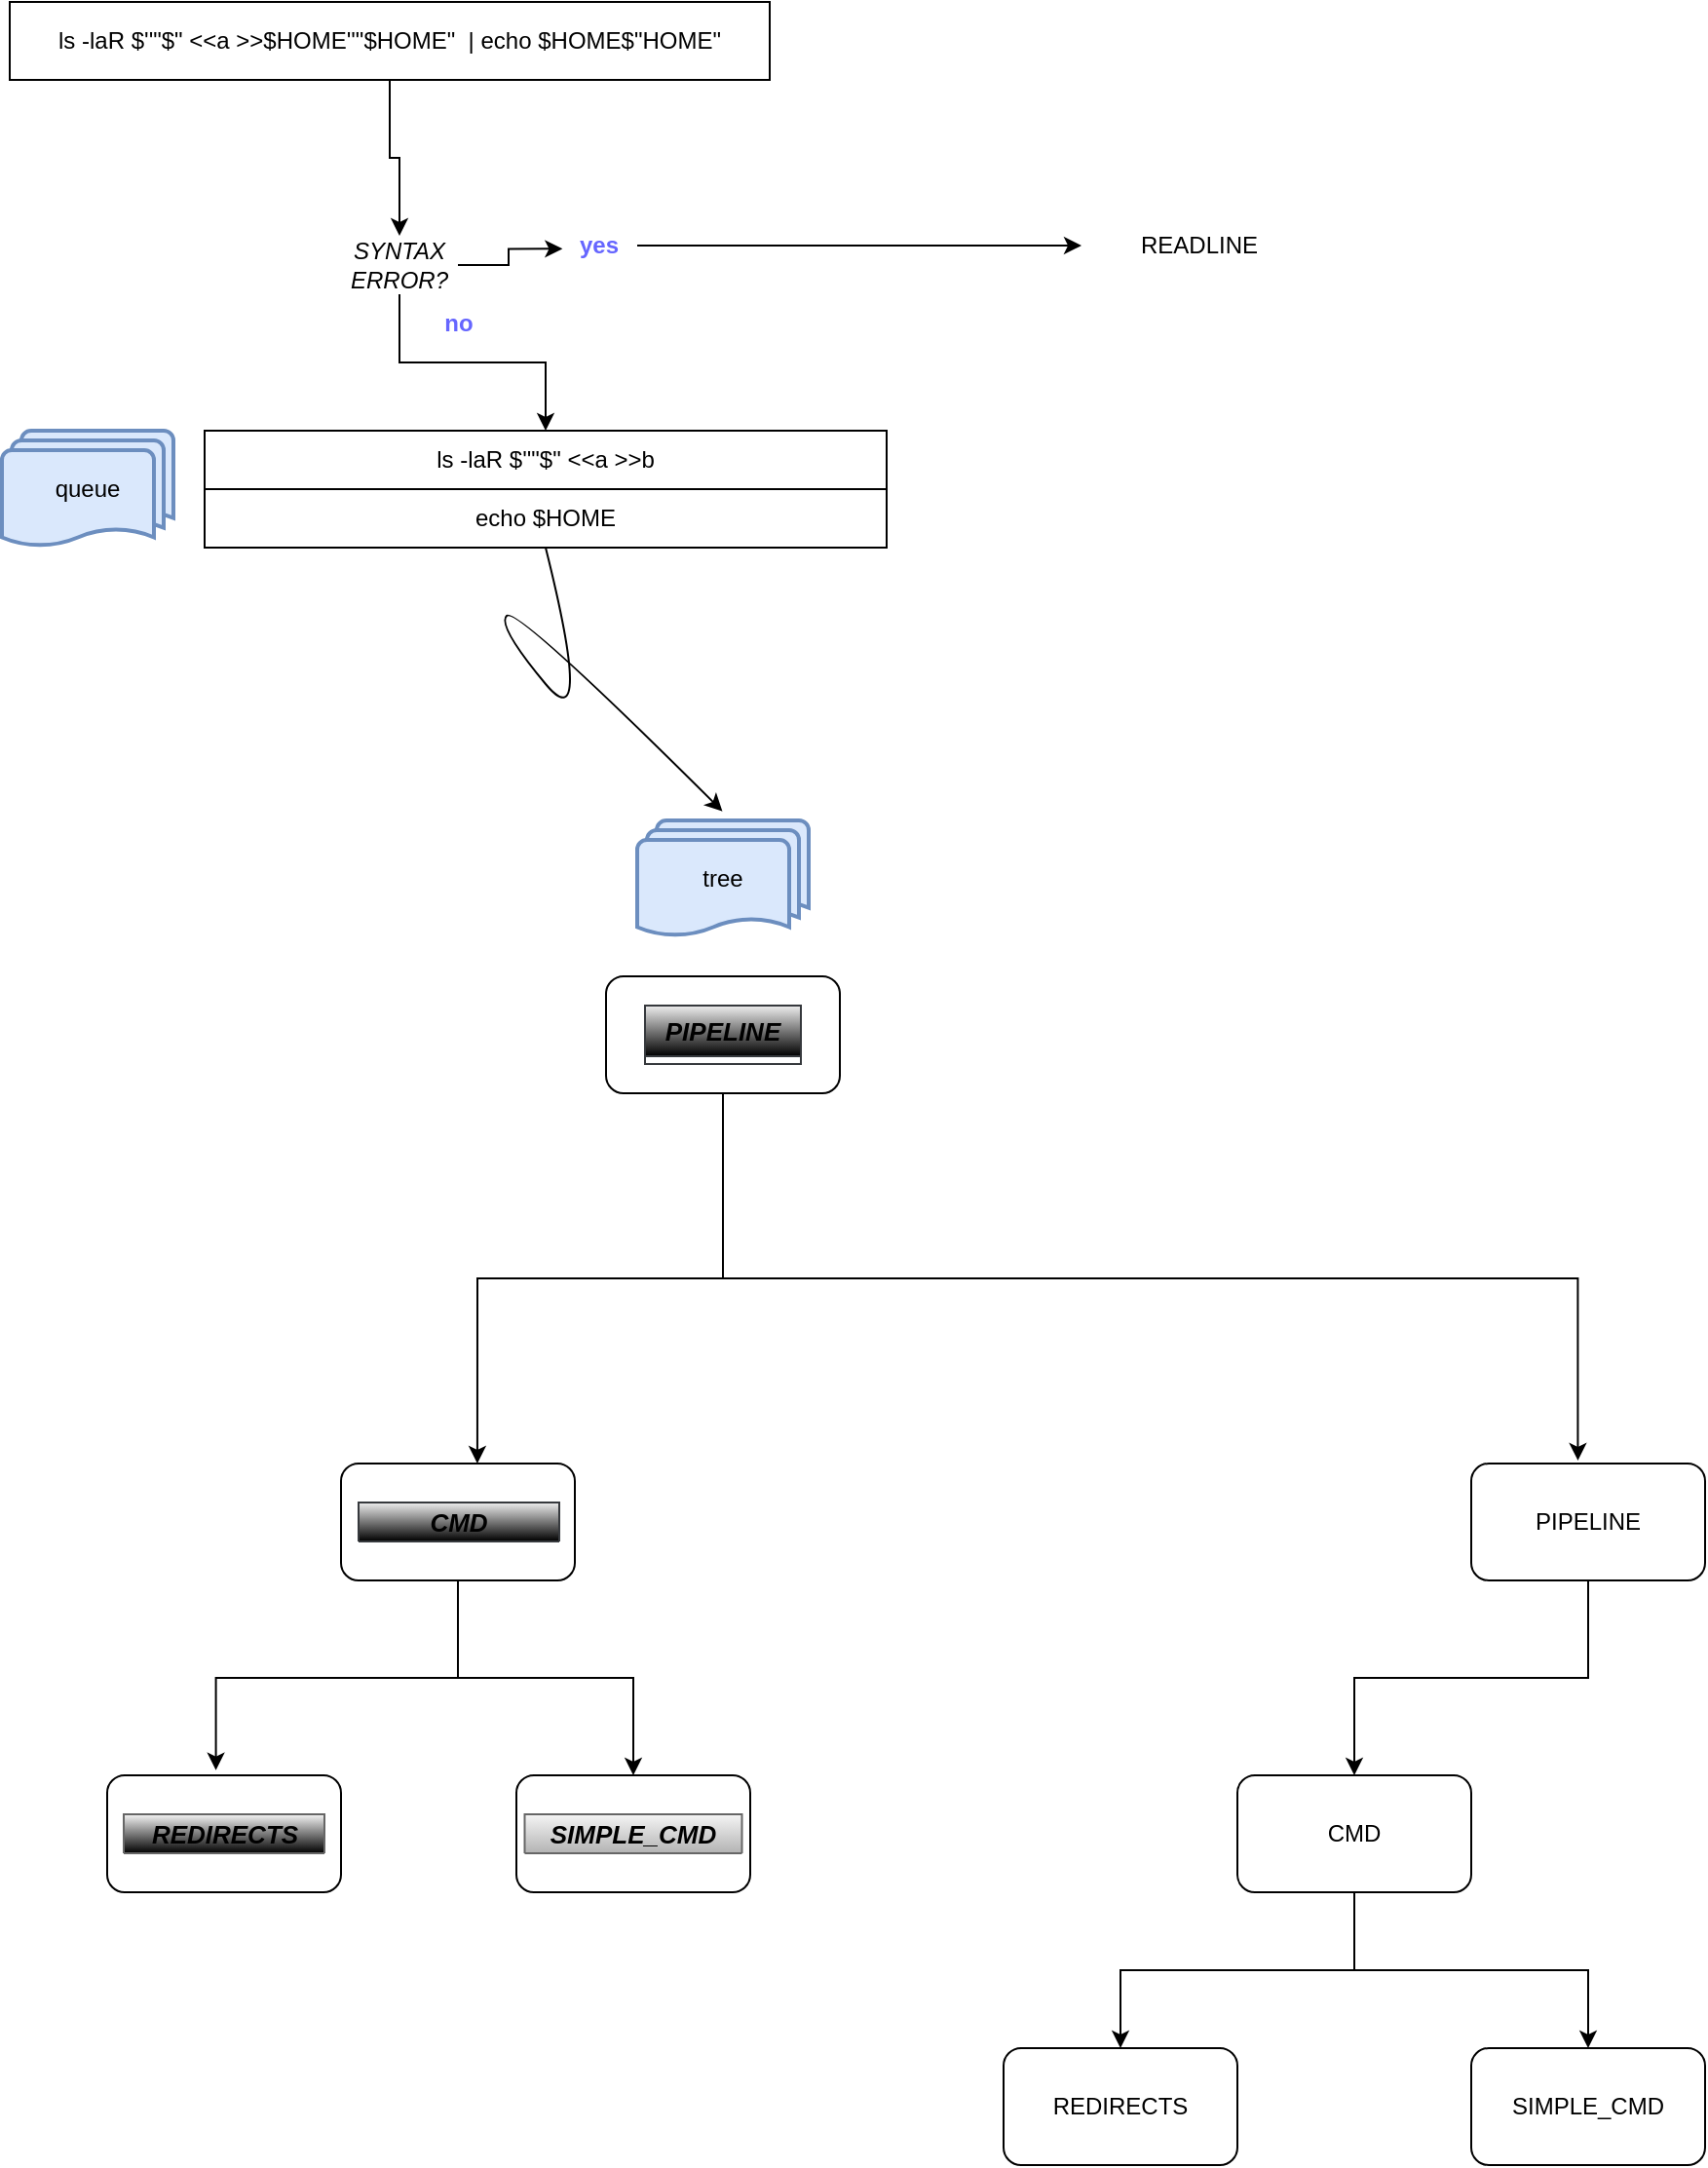 <mxfile version="22.0.4" type="github">
  <diagram name="페이지-1" id="Gm9cE7F4Ou4hL8HedqTo">
    <mxGraphModel dx="2257" dy="724" grid="1" gridSize="10" guides="1" tooltips="1" connect="1" arrows="1" fold="1" page="1" pageScale="1" pageWidth="827" pageHeight="1169" math="0" shadow="0">
      <root>
        <mxCell id="0" />
        <mxCell id="1" parent="0" />
        <mxCell id="PTVRahcJTxl9pXmdOZko-39" style="edgeStyle=orthogonalEdgeStyle;rounded=0;orthogonalLoop=1;jettySize=auto;html=1;entryX=0.5;entryY=0;entryDx=0;entryDy=0;" edge="1" parent="1" source="PTVRahcJTxl9pXmdOZko-1" target="PTVRahcJTxl9pXmdOZko-37">
          <mxGeometry relative="1" as="geometry" />
        </mxCell>
        <mxCell id="PTVRahcJTxl9pXmdOZko-1" value="ls -laR $&#39;&#39;&quot;$&quot; &amp;lt;&amp;lt;a &amp;gt;&amp;gt;$HOME&#39;&#39;&quot;$HOME&quot;&amp;nbsp; | echo $HOME$&quot;HOME&quot;" style="rounded=0;whiteSpace=wrap;html=1;" vertex="1" parent="1">
          <mxGeometry x="-780" y="30" width="390" height="40" as="geometry" />
        </mxCell>
        <mxCell id="PTVRahcJTxl9pXmdOZko-7" value="ls -laR $&#39;&#39;&quot;$&quot; &amp;lt;&amp;lt;a &amp;gt;&amp;gt;b" style="rounded=0;whiteSpace=wrap;html=1;" vertex="1" parent="1">
          <mxGeometry x="-680" y="250" width="350" height="30" as="geometry" />
        </mxCell>
        <mxCell id="PTVRahcJTxl9pXmdOZko-8" value="echo $HOME" style="rounded=0;whiteSpace=wrap;html=1;" vertex="1" parent="1">
          <mxGeometry x="-680" y="280" width="350" height="30" as="geometry" />
        </mxCell>
        <mxCell id="PTVRahcJTxl9pXmdOZko-10" value="" style="curved=1;endArrow=classic;html=1;rounded=0;exitX=0.5;exitY=1;exitDx=0;exitDy=0;entryX=0.497;entryY=-0.078;entryDx=0;entryDy=0;entryPerimeter=0;" edge="1" parent="1" source="PTVRahcJTxl9pXmdOZko-8" target="PTVRahcJTxl9pXmdOZko-14">
          <mxGeometry width="50" height="50" relative="1" as="geometry">
            <mxPoint x="-530" y="410" as="sourcePoint" />
            <mxPoint x="-480" y="420" as="targetPoint" />
            <Array as="points">
              <mxPoint x="-480" y="410" />
              <mxPoint x="-530" y="350" />
              <mxPoint x="-520" y="340" />
            </Array>
          </mxGeometry>
        </mxCell>
        <mxCell id="PTVRahcJTxl9pXmdOZko-13" value="queue" style="strokeWidth=2;html=1;shape=mxgraph.flowchart.multi-document;whiteSpace=wrap;fillColor=#dae8fc;strokeColor=#6c8ebf;" vertex="1" parent="1">
          <mxGeometry x="-784" y="250" width="88" height="60" as="geometry" />
        </mxCell>
        <mxCell id="PTVRahcJTxl9pXmdOZko-14" value="tree" style="strokeWidth=2;html=1;shape=mxgraph.flowchart.multi-document;whiteSpace=wrap;fillColor=#dae8fc;strokeColor=#6c8ebf;" vertex="1" parent="1">
          <mxGeometry x="-458" y="450" width="88" height="60" as="geometry" />
        </mxCell>
        <mxCell id="PTVRahcJTxl9pXmdOZko-16" value="PIPELINE" style="rounded=1;whiteSpace=wrap;html=1;" vertex="1" parent="1">
          <mxGeometry x="-474" y="530" width="120" height="60" as="geometry" />
        </mxCell>
        <mxCell id="PTVRahcJTxl9pXmdOZko-31" style="edgeStyle=orthogonalEdgeStyle;rounded=0;orthogonalLoop=1;jettySize=auto;html=1;exitX=0.5;exitY=1;exitDx=0;exitDy=0;entryX=0.5;entryY=0;entryDx=0;entryDy=0;" edge="1" parent="1" source="PTVRahcJTxl9pXmdOZko-17" target="PTVRahcJTxl9pXmdOZko-19">
          <mxGeometry relative="1" as="geometry" />
        </mxCell>
        <mxCell id="PTVRahcJTxl9pXmdOZko-17" value="CMD" style="rounded=1;whiteSpace=wrap;html=1;" vertex="1" parent="1">
          <mxGeometry x="-610" y="780" width="120" height="60" as="geometry" />
        </mxCell>
        <mxCell id="PTVRahcJTxl9pXmdOZko-18" value="REDIRECTS" style="rounded=1;whiteSpace=wrap;html=1;" vertex="1" parent="1">
          <mxGeometry x="-730" y="940" width="120" height="60" as="geometry" />
        </mxCell>
        <mxCell id="PTVRahcJTxl9pXmdOZko-19" value="SIMPLE_CMD" style="rounded=1;whiteSpace=wrap;html=1;" vertex="1" parent="1">
          <mxGeometry x="-520" y="940" width="120" height="60" as="geometry" />
        </mxCell>
        <mxCell id="PTVRahcJTxl9pXmdOZko-46" style="edgeStyle=orthogonalEdgeStyle;rounded=0;orthogonalLoop=1;jettySize=auto;html=1;exitX=0.5;exitY=1;exitDx=0;exitDy=0;entryX=0.5;entryY=0;entryDx=0;entryDy=0;" edge="1" parent="1" source="PTVRahcJTxl9pXmdOZko-20" target="PTVRahcJTxl9pXmdOZko-22">
          <mxGeometry relative="1" as="geometry" />
        </mxCell>
        <mxCell id="PTVRahcJTxl9pXmdOZko-20" value="PIPELINE" style="rounded=1;whiteSpace=wrap;html=1;" vertex="1" parent="1">
          <mxGeometry x="-30" y="780" width="120" height="60" as="geometry" />
        </mxCell>
        <mxCell id="PTVRahcJTxl9pXmdOZko-47" style="edgeStyle=orthogonalEdgeStyle;rounded=0;orthogonalLoop=1;jettySize=auto;html=1;exitX=0.5;exitY=1;exitDx=0;exitDy=0;" edge="1" parent="1" source="PTVRahcJTxl9pXmdOZko-22" target="PTVRahcJTxl9pXmdOZko-23">
          <mxGeometry relative="1" as="geometry" />
        </mxCell>
        <mxCell id="PTVRahcJTxl9pXmdOZko-48" style="edgeStyle=orthogonalEdgeStyle;rounded=0;orthogonalLoop=1;jettySize=auto;html=1;entryX=0.5;entryY=0;entryDx=0;entryDy=0;" edge="1" parent="1" source="PTVRahcJTxl9pXmdOZko-22" target="PTVRahcJTxl9pXmdOZko-24">
          <mxGeometry relative="1" as="geometry" />
        </mxCell>
        <mxCell id="PTVRahcJTxl9pXmdOZko-22" value="CMD" style="rounded=1;whiteSpace=wrap;html=1;" vertex="1" parent="1">
          <mxGeometry x="-150" y="940" width="120" height="60" as="geometry" />
        </mxCell>
        <mxCell id="PTVRahcJTxl9pXmdOZko-23" value="REDIRECTS" style="rounded=1;whiteSpace=wrap;html=1;" vertex="1" parent="1">
          <mxGeometry x="-270" y="1080" width="120" height="60" as="geometry" />
        </mxCell>
        <mxCell id="PTVRahcJTxl9pXmdOZko-24" value="SIMPLE_CMD" style="rounded=1;whiteSpace=wrap;html=1;" vertex="1" parent="1">
          <mxGeometry x="-30" y="1080" width="120" height="60" as="geometry" />
        </mxCell>
        <mxCell id="PTVRahcJTxl9pXmdOZko-30" style="edgeStyle=orthogonalEdgeStyle;rounded=0;orthogonalLoop=1;jettySize=auto;html=1;exitX=0.5;exitY=1;exitDx=0;exitDy=0;entryX=0.465;entryY=-0.044;entryDx=0;entryDy=0;entryPerimeter=0;" edge="1" parent="1" source="PTVRahcJTxl9pXmdOZko-17" target="PTVRahcJTxl9pXmdOZko-18">
          <mxGeometry relative="1" as="geometry" />
        </mxCell>
        <mxCell id="PTVRahcJTxl9pXmdOZko-32" style="edgeStyle=orthogonalEdgeStyle;rounded=0;orthogonalLoop=1;jettySize=auto;html=1;exitX=0.5;exitY=1;exitDx=0;exitDy=0;entryX=0.583;entryY=0;entryDx=0;entryDy=0;entryPerimeter=0;" edge="1" parent="1" source="PTVRahcJTxl9pXmdOZko-16" target="PTVRahcJTxl9pXmdOZko-17">
          <mxGeometry relative="1" as="geometry" />
        </mxCell>
        <mxCell id="PTVRahcJTxl9pXmdOZko-35" style="edgeStyle=orthogonalEdgeStyle;rounded=0;orthogonalLoop=1;jettySize=auto;html=1;exitX=0.5;exitY=1;exitDx=0;exitDy=0;entryX=0.456;entryY=-0.026;entryDx=0;entryDy=0;entryPerimeter=0;" edge="1" parent="1" source="PTVRahcJTxl9pXmdOZko-16" target="PTVRahcJTxl9pXmdOZko-20">
          <mxGeometry relative="1" as="geometry" />
        </mxCell>
        <mxCell id="PTVRahcJTxl9pXmdOZko-40" style="edgeStyle=orthogonalEdgeStyle;rounded=0;orthogonalLoop=1;jettySize=auto;html=1;exitX=0.5;exitY=1;exitDx=0;exitDy=0;entryX=0.5;entryY=0;entryDx=0;entryDy=0;" edge="1" parent="1" source="PTVRahcJTxl9pXmdOZko-37" target="PTVRahcJTxl9pXmdOZko-7">
          <mxGeometry relative="1" as="geometry" />
        </mxCell>
        <mxCell id="PTVRahcJTxl9pXmdOZko-37" value="&lt;i&gt;SYNTAX ERROR?&lt;/i&gt;" style="text;html=1;strokeColor=none;fillColor=none;align=center;verticalAlign=middle;whiteSpace=wrap;rounded=0;" vertex="1" parent="1">
          <mxGeometry x="-610" y="150" width="60" height="30" as="geometry" />
        </mxCell>
        <mxCell id="PTVRahcJTxl9pXmdOZko-41" value="&lt;b&gt;&lt;font color=&quot;#6666ff&quot;&gt;no&lt;/font&gt;&lt;/b&gt;" style="text;html=1;align=center;verticalAlign=middle;resizable=0;points=[];autosize=1;strokeColor=none;fillColor=none;" vertex="1" parent="1">
          <mxGeometry x="-570" y="180" width="40" height="30" as="geometry" />
        </mxCell>
        <mxCell id="PTVRahcJTxl9pXmdOZko-44" style="edgeStyle=orthogonalEdgeStyle;rounded=0;orthogonalLoop=1;jettySize=auto;html=1;" edge="1" parent="1" source="PTVRahcJTxl9pXmdOZko-42">
          <mxGeometry relative="1" as="geometry">
            <mxPoint x="-230.0" y="155" as="targetPoint" />
          </mxGeometry>
        </mxCell>
        <mxCell id="PTVRahcJTxl9pXmdOZko-42" value="&lt;b&gt;&lt;font color=&quot;#6666ff&quot;&gt;yes&lt;/font&gt;&lt;/b&gt;" style="text;html=1;align=center;verticalAlign=middle;resizable=0;points=[];autosize=1;strokeColor=none;fillColor=none;" vertex="1" parent="1">
          <mxGeometry x="-498" y="140" width="40" height="30" as="geometry" />
        </mxCell>
        <mxCell id="PTVRahcJTxl9pXmdOZko-43" style="edgeStyle=orthogonalEdgeStyle;rounded=0;orthogonalLoop=1;jettySize=auto;html=1;exitX=1;exitY=0.5;exitDx=0;exitDy=0;entryX=0.042;entryY=0.556;entryDx=0;entryDy=0;entryPerimeter=0;" edge="1" parent="1" source="PTVRahcJTxl9pXmdOZko-37" target="PTVRahcJTxl9pXmdOZko-42">
          <mxGeometry relative="1" as="geometry" />
        </mxCell>
        <mxCell id="PTVRahcJTxl9pXmdOZko-45" value="READLINE" style="text;html=1;align=center;verticalAlign=middle;resizable=0;points=[];autosize=1;strokeColor=none;fillColor=none;" vertex="1" parent="1">
          <mxGeometry x="-210" y="140" width="80" height="30" as="geometry" />
        </mxCell>
        <mxCell id="PTVRahcJTxl9pXmdOZko-63" value="&lt;i style=&quot;font-size: 13px;&quot;&gt;&lt;b style=&quot;font-size: 13px;&quot;&gt;PIPELINE&lt;/b&gt;&lt;/i&gt;" style="swimlane;fontStyle=0;childLayout=stackLayout;horizontal=1;startSize=26;horizontalStack=0;resizeParent=1;resizeParentMax=0;resizeLast=0;collapsible=1;marginBottom=0;whiteSpace=wrap;html=1;fillColor=#eeeeee;strokeColor=#36393d;gradientColor=default;fontSize=13;" vertex="1" collapsed="1" parent="1">
          <mxGeometry x="-454" y="545" width="80" height="30" as="geometry">
            <mxRectangle x="-454" y="545" width="240" height="290" as="alternateBounds" />
          </mxGeometry>
        </mxCell>
        <mxCell id="PTVRahcJTxl9pXmdOZko-83" value="&lt;font style=&quot;font-size: 9px;&quot;&gt;+ type&lt;/font&gt; :: [PIPELINE]" style="text;strokeColor=#666666;fillColor=#f5f5f5;align=left;verticalAlign=top;spacingLeft=4;spacingRight=4;overflow=hidden;rotatable=0;points=[[0,0.5],[1,0.5]];portConstraint=eastwest;whiteSpace=wrap;html=1;gradientColor=#b3b3b3;fontColor=#FF3333;" vertex="1" parent="PTVRahcJTxl9pXmdOZko-63">
          <mxGeometry y="26" width="240" height="30" as="geometry" />
        </mxCell>
        <mxCell id="PTVRahcJTxl9pXmdOZko-84" value="&lt;font style=&quot;font-size: 10px;&quot;&gt;+ src&amp;nbsp;&lt;/font&gt;::&amp;nbsp; N/A" style="text;align=left;verticalAlign=top;spacingLeft=4;spacingRight=4;overflow=hidden;rotatable=0;points=[[0,0.5],[1,0.5]];portConstraint=eastwest;whiteSpace=wrap;html=1;" vertex="1" parent="PTVRahcJTxl9pXmdOZko-63">
          <mxGeometry y="56" width="240" height="26" as="geometry" />
        </mxCell>
        <mxCell id="PTVRahcJTxl9pXmdOZko-85" value="&lt;font style=&quot;font-size: 10px;&quot;&gt;+ lexer&lt;/font&gt; :: N/A" style="text;strokeColor=none;fillColor=none;align=left;verticalAlign=top;spacingLeft=4;spacingRight=4;overflow=hidden;rotatable=0;points=[[0,0.5],[1,0.5]];portConstraint=eastwest;whiteSpace=wrap;html=1;" vertex="1" parent="PTVRahcJTxl9pXmdOZko-63">
          <mxGeometry y="82" width="240" height="26" as="geometry" />
        </mxCell>
        <mxCell id="PTVRahcJTxl9pXmdOZko-86" value="&lt;font style=&quot;font-size: 10px;&quot;&gt;+ parser&lt;/font&gt; :: N/A" style="text;strokeColor=none;fillColor=none;align=left;verticalAlign=top;spacingLeft=4;spacingRight=4;overflow=hidden;rotatable=0;points=[[0,0.5],[1,0.5]];portConstraint=eastwest;whiteSpace=wrap;html=1;" vertex="1" parent="PTVRahcJTxl9pXmdOZko-63">
          <mxGeometry y="108" width="240" height="26" as="geometry" />
        </mxCell>
        <mxCell id="PTVRahcJTxl9pXmdOZko-87" value="&lt;font style=&quot;font-size: 10px;&quot;&gt;+ cmd_arr&lt;/font&gt; :: N/A" style="text;strokeColor=none;fillColor=none;align=left;verticalAlign=top;spacingLeft=4;spacingRight=4;overflow=hidden;rotatable=0;points=[[0,0.5],[1,0.5]];portConstraint=eastwest;whiteSpace=wrap;html=1;" vertex="1" parent="PTVRahcJTxl9pXmdOZko-63">
          <mxGeometry y="134" width="240" height="26" as="geometry" />
        </mxCell>
        <mxCell id="PTVRahcJTxl9pXmdOZko-88" value="&lt;font style=&quot;font-size: 10px;&quot;&gt;+ envp_lst&lt;/font&gt; :: envp_lst" style="text;strokeColor=#666666;fillColor=#f5f5f5;align=left;verticalAlign=top;spacingLeft=4;spacingRight=4;overflow=hidden;rotatable=0;points=[[0,0.5],[1,0.5]];portConstraint=eastwest;whiteSpace=wrap;html=1;gradientColor=#b3b3b3;fontStyle=1;fontColor=#FF0000;" vertex="1" parent="PTVRahcJTxl9pXmdOZko-63">
          <mxGeometry y="160" width="240" height="26" as="geometry" />
        </mxCell>
        <mxCell id="PTVRahcJTxl9pXmdOZko-92" value="&lt;font style=&quot;font-size: 10px;&quot;&gt;+ redirection_lst&lt;/font&gt; :: N/A" style="text;strokeColor=none;fillColor=none;align=left;verticalAlign=top;spacingLeft=4;spacingRight=4;overflow=hidden;rotatable=0;points=[[0,0.5],[1,0.5]];portConstraint=eastwest;whiteSpace=wrap;html=1;" vertex="1" parent="PTVRahcJTxl9pXmdOZko-63">
          <mxGeometry y="186" width="240" height="26" as="geometry" />
        </mxCell>
        <mxCell id="PTVRahcJTxl9pXmdOZko-93" value="&lt;font style=&quot;font-size: 10px;&quot;&gt;+ tokens&lt;/font&gt; :: N/A" style="text;strokeColor=none;fillColor=none;align=left;verticalAlign=top;spacingLeft=4;spacingRight=4;overflow=hidden;rotatable=0;points=[[0,0.5],[1,0.5]];portConstraint=eastwest;whiteSpace=wrap;html=1;" vertex="1" parent="PTVRahcJTxl9pXmdOZko-63">
          <mxGeometry y="212" width="240" height="26" as="geometry" />
        </mxCell>
        <mxCell id="PTVRahcJTxl9pXmdOZko-94" value="&lt;font style=&quot;font-size: 10px;&quot;&gt;+ l_child&lt;/font&gt; :: N/A" style="text;strokeColor=none;fillColor=none;align=left;verticalAlign=top;spacingLeft=4;spacingRight=4;overflow=hidden;rotatable=0;points=[[0,0.5],[1,0.5]];portConstraint=eastwest;whiteSpace=wrap;html=1;" vertex="1" parent="PTVRahcJTxl9pXmdOZko-63">
          <mxGeometry y="238" width="240" height="26" as="geometry" />
        </mxCell>
        <mxCell id="PTVRahcJTxl9pXmdOZko-95" value="&lt;font style=&quot;font-size: 10px;&quot;&gt;+ r_child&lt;/font&gt; :: N/A" style="text;strokeColor=none;fillColor=none;align=left;verticalAlign=top;spacingLeft=4;spacingRight=4;overflow=hidden;rotatable=0;points=[[0,0.5],[1,0.5]];portConstraint=eastwest;whiteSpace=wrap;html=1;" vertex="1" parent="PTVRahcJTxl9pXmdOZko-63">
          <mxGeometry y="264" width="240" height="26" as="geometry" />
        </mxCell>
        <mxCell id="PTVRahcJTxl9pXmdOZko-99" value="&lt;i style=&quot;font-size: 13px;&quot;&gt;&lt;b style=&quot;font-size: 13px;&quot;&gt;&lt;font style=&quot;font-size: 13px;&quot;&gt;CMD&lt;/font&gt;&lt;/b&gt;&lt;/i&gt;" style="swimlane;fontStyle=0;childLayout=stackLayout;horizontal=1;startSize=26;horizontalStack=0;resizeParent=1;resizeParentMax=0;resizeLast=0;collapsible=1;marginBottom=0;whiteSpace=wrap;html=1;fillColor=#eeeeee;strokeColor=#36393d;gradientColor=default;fontColor=#000000;fontSize=13;" vertex="1" collapsed="1" parent="1">
          <mxGeometry x="-601" y="800" width="103" height="20" as="geometry">
            <mxRectangle x="-601" y="800" width="391" height="434" as="alternateBounds" />
          </mxGeometry>
        </mxCell>
        <mxCell id="PTVRahcJTxl9pXmdOZko-100" value="&lt;font style=&quot;font-size: 9px;&quot;&gt;+ type&lt;/font&gt; :: [CMD]" style="text;strokeColor=#666666;fillColor=#f5f5f5;align=left;verticalAlign=top;spacingLeft=4;spacingRight=4;overflow=hidden;rotatable=0;points=[[0,0.5],[1,0.5]];portConstraint=eastwest;whiteSpace=wrap;html=1;gradientColor=#b3b3b3;fontStyle=1;fontColor=#FF3333;" vertex="1" parent="PTVRahcJTxl9pXmdOZko-99">
          <mxGeometry y="26" width="391" height="30" as="geometry" />
        </mxCell>
        <mxCell id="PTVRahcJTxl9pXmdOZko-101" value="&lt;font style=&quot;font-size: 10px;&quot;&gt;## dequeue from QUEUE&lt;br&gt;+ src&lt;/font&gt; ::&amp;nbsp; [ls -laR $&#39;&#39;&quot;$&quot; &amp;lt;&amp;lt;a &amp;gt;&amp;gt;$HOME&#39;&#39;&quot;$HOME&quot;]" style="text;align=left;verticalAlign=top;spacingLeft=4;spacingRight=4;overflow=hidden;rotatable=0;points=[[0,0.5],[1,0.5]];portConstraint=eastwest;whiteSpace=wrap;html=1;fontStyle=1;fillColor=#f5f5f5;gradientColor=#b3b3b3;strokeColor=#666666;fontColor=#FF3333;" vertex="1" parent="PTVRahcJTxl9pXmdOZko-99">
          <mxGeometry y="56" width="391" height="44" as="geometry" />
        </mxCell>
        <mxCell id="PTVRahcJTxl9pXmdOZko-110" value="&lt;font style=&quot;border-color: var(--border-color); font-size: 10px;&quot;&gt;## (after dollar removal)&lt;br&gt;+ src&lt;/font&gt;&amp;nbsp;::&amp;nbsp; [ls -laR &#39;&#39;&quot;$&quot; &amp;lt;&amp;lt;a &amp;gt;&amp;gt;$HOME&#39;&#39;&quot;$HOME&quot;]" style="text;align=left;verticalAlign=top;spacingLeft=4;spacingRight=4;overflow=hidden;rotatable=0;points=[[0,0.5],[1,0.5]];portConstraint=eastwest;whiteSpace=wrap;html=1;fontStyle=1;fillColor=#f5f5f5;gradientColor=#b3b3b3;strokeColor=#666666;fontColor=#FF3333;" vertex="1" parent="PTVRahcJTxl9pXmdOZko-99">
          <mxGeometry y="100" width="391" height="48" as="geometry" />
        </mxCell>
        <mxCell id="PTVRahcJTxl9pXmdOZko-102" value="&lt;font style=&quot;font-size: 10px;&quot;&gt;+ lexer&lt;/font&gt; :: [CCCCCCCCCCCCCCTTACTTAAAAAAAAAAAAAA]" style="text;strokeColor=#666666;fillColor=#f5f5f5;align=left;verticalAlign=top;spacingLeft=4;spacingRight=4;overflow=hidden;rotatable=0;points=[[0,0.5],[1,0.5]];portConstraint=eastwest;whiteSpace=wrap;html=1;gradientColor=#b3b3b3;fontColor=#FF3333;" vertex="1" parent="PTVRahcJTxl9pXmdOZko-99">
          <mxGeometry y="148" width="391" height="26" as="geometry" />
        </mxCell>
        <mxCell id="PTVRahcJTxl9pXmdOZko-103" value="&lt;font style=&quot;font-size: 10px;&quot;&gt;+ parser&lt;/font&gt; :: N/A" style="text;strokeColor=none;fillColor=none;align=left;verticalAlign=top;spacingLeft=4;spacingRight=4;overflow=hidden;rotatable=0;points=[[0,0.5],[1,0.5]];portConstraint=eastwest;whiteSpace=wrap;html=1;" vertex="1" parent="PTVRahcJTxl9pXmdOZko-99">
          <mxGeometry y="174" width="391" height="26" as="geometry" />
        </mxCell>
        <mxCell id="PTVRahcJTxl9pXmdOZko-105" value="&lt;font style=&quot;font-size: 10px;&quot;&gt;+ envp_lst&lt;/font&gt; :: envp_lst" style="text;strokeColor=#666666;fillColor=#f5f5f5;align=left;verticalAlign=top;spacingLeft=4;spacingRight=4;overflow=hidden;rotatable=0;points=[[0,0.5],[1,0.5]];portConstraint=eastwest;whiteSpace=wrap;html=1;gradientColor=#b3b3b3;fontColor=#FF3333;" vertex="1" parent="PTVRahcJTxl9pXmdOZko-99">
          <mxGeometry y="200" width="391" height="26" as="geometry" />
        </mxCell>
        <mxCell id="PTVRahcJTxl9pXmdOZko-106" value="&lt;font style=&quot;font-size: 10px;&quot;&gt;+ redirection_lst&lt;/font&gt; :: N/A" style="text;strokeColor=none;fillColor=none;align=left;verticalAlign=top;spacingLeft=4;spacingRight=4;overflow=hidden;rotatable=0;points=[[0,0.5],[1,0.5]];portConstraint=eastwest;whiteSpace=wrap;html=1;" vertex="1" parent="PTVRahcJTxl9pXmdOZko-99">
          <mxGeometry y="226" width="391" height="26" as="geometry" />
        </mxCell>
        <mxCell id="PTVRahcJTxl9pXmdOZko-107" value="&lt;font style=&quot;font-size: 10px;&quot;&gt;+ tokens&lt;/font&gt; :: N/A" style="text;strokeColor=none;fillColor=none;align=left;verticalAlign=top;spacingLeft=4;spacingRight=4;overflow=hidden;rotatable=0;points=[[0,0.5],[1,0.5]];portConstraint=eastwest;whiteSpace=wrap;html=1;" vertex="1" parent="PTVRahcJTxl9pXmdOZko-99">
          <mxGeometry y="252" width="391" height="26" as="geometry" />
        </mxCell>
        <mxCell id="PTVRahcJTxl9pXmdOZko-104" value="&lt;font style=&quot;font-size: 10px;&quot;&gt;+ cmd_arr&lt;/font&gt; :: N/A" style="text;strokeColor=none;fillColor=none;align=left;verticalAlign=top;spacingLeft=4;spacingRight=4;overflow=hidden;rotatable=0;points=[[0,0.5],[1,0.5]];portConstraint=eastwest;whiteSpace=wrap;html=1;" vertex="1" parent="PTVRahcJTxl9pXmdOZko-99">
          <mxGeometry y="278" width="391" height="26" as="geometry" />
        </mxCell>
        <mxCell id="PTVRahcJTxl9pXmdOZko-108" value="&lt;font style=&quot;font-size: 10px;&quot;&gt;+ l_child&lt;/font&gt; :: N/A" style="text;strokeColor=none;fillColor=none;align=left;verticalAlign=top;spacingLeft=4;spacingRight=4;overflow=hidden;rotatable=0;points=[[0,0.5],[1,0.5]];portConstraint=eastwest;whiteSpace=wrap;html=1;" vertex="1" parent="PTVRahcJTxl9pXmdOZko-99">
          <mxGeometry y="304" width="391" height="26" as="geometry" />
        </mxCell>
        <mxCell id="PTVRahcJTxl9pXmdOZko-109" value="&lt;font style=&quot;font-size: 10px;&quot;&gt;+ r_child&lt;/font&gt; :: N/A" style="text;strokeColor=none;fillColor=none;align=left;verticalAlign=top;spacingLeft=4;spacingRight=4;overflow=hidden;rotatable=0;points=[[0,0.5],[1,0.5]];portConstraint=eastwest;whiteSpace=wrap;html=1;" vertex="1" parent="PTVRahcJTxl9pXmdOZko-99">
          <mxGeometry y="330" width="391" height="26" as="geometry" />
        </mxCell>
        <mxCell id="PTVRahcJTxl9pXmdOZko-143" style="text;strokeColor=none;fillColor=none;align=left;verticalAlign=top;spacingLeft=4;spacingRight=4;overflow=hidden;rotatable=0;points=[[0,0.5],[1,0.5]];portConstraint=eastwest;whiteSpace=wrap;html=1;" vertex="1" parent="PTVRahcJTxl9pXmdOZko-99">
          <mxGeometry y="356" width="391" height="26" as="geometry" />
        </mxCell>
        <mxCell id="PTVRahcJTxl9pXmdOZko-144" value="LOCAL_VARIABLES" style="text;align=center;verticalAlign=top;spacingLeft=4;spacingRight=4;overflow=hidden;rotatable=0;points=[[0,0.5],[1,0.5]];portConstraint=eastwest;whiteSpace=wrap;html=1;fontStyle=1;fillColor=#bac8d3;strokeColor=#23445d;" vertex="1" parent="PTVRahcJTxl9pXmdOZko-99">
          <mxGeometry y="382" width="391" height="26" as="geometry" />
        </mxCell>
        <mxCell id="PTVRahcJTxl9pXmdOZko-145" value="quote_lexer :: [RRRRRRRRRRRRRRRRRRRRRRRRR&#39;&#39;&quot;&quot;&quot;&quot;&quot;&quot;&quot;]" style="text;strokeColor=#666666;fillColor=#f5f5f5;align=left;verticalAlign=top;spacingLeft=4;spacingRight=4;overflow=hidden;rotatable=0;points=[[0,0.5],[1,0.5]];portConstraint=eastwest;whiteSpace=wrap;html=1;gradientColor=#b3b3b3;fontColor=#FF3333;" vertex="1" parent="PTVRahcJTxl9pXmdOZko-99">
          <mxGeometry y="408" width="391" height="26" as="geometry" />
        </mxCell>
        <mxCell id="PTVRahcJTxl9pXmdOZko-126" value="&lt;i style=&quot;font-size: 13px;&quot;&gt;&lt;b style=&quot;font-size: 13px;&quot;&gt;&lt;font style=&quot;font-size: 13px;&quot;&gt;REDIRECTS&lt;/font&gt;&lt;/b&gt;&lt;/i&gt;" style="swimlane;fontStyle=0;childLayout=stackLayout;horizontal=1;startSize=26;horizontalStack=0;resizeParent=1;resizeParentMax=0;resizeLast=0;collapsible=1;marginBottom=0;whiteSpace=wrap;html=1;fillColor=#f5f5f5;strokeColor=#666666;gradientColor=#000000;fontSize=13;" vertex="1" collapsed="1" parent="1">
          <mxGeometry x="-721.5" y="960" width="103" height="20" as="geometry">
            <mxRectangle x="-721.5" y="960" width="411.5" height="682" as="alternateBounds" />
          </mxGeometry>
        </mxCell>
        <mxCell id="PTVRahcJTxl9pXmdOZko-127" value="&lt;font style=&quot;font-size: 9px;&quot;&gt;+ type&lt;/font&gt; :: [REDIRECTS]" style="text;strokeColor=#666666;fillColor=#f5f5f5;align=left;verticalAlign=top;spacingLeft=4;spacingRight=4;overflow=hidden;rotatable=0;points=[[0,0.5],[1,0.5]];portConstraint=eastwest;whiteSpace=wrap;html=1;gradientColor=#b3b3b3;fontStyle=1;fontColor=#FF3333;" vertex="1" parent="PTVRahcJTxl9pXmdOZko-126">
          <mxGeometry y="26" width="411.5" height="30" as="geometry" />
        </mxCell>
        <mxCell id="PTVRahcJTxl9pXmdOZko-128" value="&lt;font style=&quot;border-color: var(--border-color); font-size: 10px;&quot;&gt;+ src&lt;/font&gt;&amp;nbsp;::&amp;nbsp; [ls -laR &#39;&#39;&quot;$&quot; &amp;lt;&amp;lt;a &amp;gt;&amp;gt;$HOME&#39;&#39;&quot;$HOME&quot;]" style="text;align=left;verticalAlign=top;spacingLeft=4;spacingRight=4;overflow=hidden;rotatable=0;points=[[0,0.5],[1,0.5]];portConstraint=eastwest;whiteSpace=wrap;html=1;fontStyle=1;fillColor=#f5f5f5;gradientColor=#b3b3b3;strokeColor=#666666;fontColor=#FF3333;" vertex="1" parent="PTVRahcJTxl9pXmdOZko-126">
          <mxGeometry y="56" width="411.5" height="24" as="geometry" />
        </mxCell>
        <mxCell id="PTVRahcJTxl9pXmdOZko-130" value="&lt;font style=&quot;border-color: var(--border-color); font-size: 10px;&quot;&gt;+ lexer&lt;/font&gt;&amp;nbsp;:: [CCCCCCCCCCCCCCTTACTTAAAAAAAAAAAAAA]" style="text;strokeColor=#666666;fillColor=#f5f5f5;align=left;verticalAlign=top;spacingLeft=4;spacingRight=4;overflow=hidden;rotatable=0;points=[[0,0.5],[1,0.5]];portConstraint=eastwest;whiteSpace=wrap;html=1;gradientColor=#b3b3b3;fontColor=#FF3333;" vertex="1" parent="PTVRahcJTxl9pXmdOZko-126">
          <mxGeometry y="80" width="411.5" height="26" as="geometry" />
        </mxCell>
        <mxCell id="PTVRahcJTxl9pXmdOZko-131" value="&lt;font style=&quot;font-size: 10px;&quot;&gt;+ parser&lt;/font&gt; :: [&amp;nbsp; &amp;nbsp; &amp;nbsp; &amp;nbsp; &amp;nbsp; &amp;nbsp; &amp;nbsp; &amp;nbsp; a&amp;nbsp; &amp;nbsp;$HOME&#39;&#39;&quot;$HOME&quot;]&lt;br&gt;&lt;span style=&quot;&quot;&gt;&lt;span style=&quot;white-space: pre;&quot;&gt;&amp;nbsp;&amp;nbsp;&amp;nbsp;&amp;nbsp;&lt;/span&gt;&lt;/span&gt;&lt;span style=&quot;&quot;&gt;&lt;span style=&quot;white-space: pre;&quot;&gt;&amp;nbsp;&amp;nbsp;&lt;span style=&quot;white-space: pre;&quot;&gt;&#x9;&lt;/span&gt;&lt;span style=&quot;white-space: pre;&quot;&gt;&#x9;&lt;/span&gt;&lt;span style=&quot;white-space: pre;&quot;&gt;&#x9;&lt;/span&gt;&amp;nbsp;&amp;nbsp;&lt;/span&gt;&lt;/span&gt;&lt;font color=&quot;#6666ff&quot; face=&quot;Times New Roman&quot;&gt;&lt;i&gt;target := redirection args&lt;/i&gt;&lt;/font&gt;" style="text;strokeColor=#666666;fillColor=#f5f5f5;align=left;verticalAlign=top;spacingLeft=4;spacingRight=4;overflow=hidden;rotatable=0;points=[[0,0.5],[1,0.5]];portConstraint=eastwest;whiteSpace=wrap;html=1;fontStyle=1;gradientColor=#b3b3b3;fontColor=#FF3333;" vertex="1" parent="PTVRahcJTxl9pXmdOZko-126">
          <mxGeometry y="106" width="411.5" height="44" as="geometry" />
        </mxCell>
        <mxCell id="PTVRahcJTxl9pXmdOZko-133" value="&lt;font style=&quot;font-size: 10px;&quot;&gt;+ envp_lst&lt;/font&gt; :: envp_lst" style="text;strokeColor=#666666;fillColor=#f5f5f5;align=left;verticalAlign=top;spacingLeft=4;spacingRight=4;overflow=hidden;rotatable=0;points=[[0,0.5],[1,0.5]];portConstraint=eastwest;whiteSpace=wrap;html=1;gradientColor=#b3b3b3;fontColor=#FF3333;" vertex="1" parent="PTVRahcJTxl9pXmdOZko-126">
          <mxGeometry y="150" width="411.5" height="26" as="geometry" />
        </mxCell>
        <mxCell id="PTVRahcJTxl9pXmdOZko-134" value="&lt;font color=&quot;#ff3333&quot;&gt;&lt;font style=&quot;font-size: 10px;&quot;&gt;+ redirection_lst&lt;/font&gt; :: REDIRECTION_LST&lt;/font&gt;&lt;br&gt;&lt;br&gt;&lt;br&gt;&lt;div&gt;&lt;font color=&quot;#6666ff&quot; style=&quot;&quot; face=&quot;Times New Roman&quot;&gt;&lt;i&gt;TYPE == IN_HEREDOC (&#39;&amp;lt;&amp;lt;&#39;) ARG = [a]&lt;/i&gt;&lt;/font&gt;&lt;/div&gt;&lt;div&gt;&lt;font color=&quot;#6666ff&quot; face=&quot;Times New Roman&quot;&gt;&lt;i&gt;CONTAMINATED = FALSE&lt;/i&gt;&lt;/font&gt;&lt;/div&gt;&lt;div&gt;&lt;font color=&quot;#6666ff&quot; face=&quot;Times New Roman&quot;&gt;&lt;i&gt;TYPE == OUT_HEREDOC (&#39;&amp;gt;&amp;gt;&#39;) ARG = [$HOME$HOME]&lt;/i&gt;&lt;/font&gt;&lt;/div&gt;&lt;div&gt;&lt;font color=&quot;#6666ff&quot; style=&quot;&quot; face=&quot;Times New Roman&quot;&gt;&lt;i&gt;CONTAMINATED = FALSE&lt;br&gt;&lt;br&gt;&lt;/i&gt;&lt;/font&gt;&lt;div style=&quot;border-color: var(--border-color);&quot;&gt;&lt;font style=&quot;border-color: var(--border-color);&quot; color=&quot;#6666ff&quot; face=&quot;Times New Roman&quot;&gt;&lt;i style=&quot;border-color: var(--border-color);&quot;&gt;TYPE == IN_HEREDOC (&#39;&amp;lt;&amp;lt;&#39;) ARG = [a]&lt;/i&gt;&lt;/font&gt;&lt;/div&gt;&lt;div style=&quot;border-color: var(--border-color);&quot;&gt;&lt;font style=&quot;border-color: var(--border-color);&quot; color=&quot;#6666ff&quot; face=&quot;Times New Roman&quot;&gt;&lt;i style=&quot;border-color: var(--border-color);&quot;&gt;CONTAMINATED = FALSE&lt;/i&gt;&lt;/font&gt;&lt;/div&gt;&lt;div style=&quot;border-color: var(--border-color);&quot;&gt;&lt;font style=&quot;border-color: var(--border-color);&quot; color=&quot;#6666ff&quot; face=&quot;Times New Roman&quot;&gt;&lt;i style=&quot;border-color: var(--border-color);&quot;&gt;TYPE == OUT_HEREDOC (&#39;&amp;gt;&amp;gt;&#39;) ARG = [/Users/uncle_Sam&lt;i style=&quot;border-color: var(--border-color);&quot;&gt;/Users/uncle_Sam&lt;/i&gt;]&lt;/i&gt;&lt;/font&gt;&lt;/div&gt;&lt;div style=&quot;border-color: var(--border-color);&quot;&gt;&lt;font style=&quot;border-color: var(--border-color);&quot; color=&quot;#6666ff&quot; face=&quot;Times New Roman&quot;&gt;&lt;i style=&quot;border-color: var(--border-color);&quot;&gt;CONTAMINATED = FALSE&lt;/i&gt;&lt;/font&gt;&lt;/div&gt;&lt;/div&gt;" style="text;strokeColor=#666666;fillColor=#f5f5f5;align=left;verticalAlign=top;spacingLeft=4;spacingRight=4;overflow=hidden;rotatable=0;points=[[0,0.5],[1,0.5]];portConstraint=eastwest;whiteSpace=wrap;html=1;gradientColor=#b3b3b3;" vertex="1" parent="PTVRahcJTxl9pXmdOZko-126">
          <mxGeometry y="176" width="411.5" height="198" as="geometry" />
        </mxCell>
        <mxCell id="PTVRahcJTxl9pXmdOZko-135" value="&lt;font style=&quot;font-size: 10px;&quot;&gt;+ tokens&lt;/font&gt; :: N/A" style="text;strokeColor=none;fillColor=none;align=left;verticalAlign=top;spacingLeft=4;spacingRight=4;overflow=hidden;rotatable=0;points=[[0,0.5],[1,0.5]];portConstraint=eastwest;whiteSpace=wrap;html=1;" vertex="1" parent="PTVRahcJTxl9pXmdOZko-126">
          <mxGeometry y="374" width="411.5" height="26" as="geometry" />
        </mxCell>
        <mxCell id="PTVRahcJTxl9pXmdOZko-132" value="&lt;font style=&quot;font-size: 10px;&quot;&gt;+ cmd_arr&lt;/font&gt; :: N/A" style="text;strokeColor=none;fillColor=none;align=left;verticalAlign=top;spacingLeft=4;spacingRight=4;overflow=hidden;rotatable=0;points=[[0,0.5],[1,0.5]];portConstraint=eastwest;whiteSpace=wrap;html=1;" vertex="1" parent="PTVRahcJTxl9pXmdOZko-126">
          <mxGeometry y="400" width="411.5" height="26" as="geometry" />
        </mxCell>
        <mxCell id="PTVRahcJTxl9pXmdOZko-136" value="&lt;font style=&quot;font-size: 10px;&quot;&gt;+ l_child&lt;/font&gt; :: N/A" style="text;strokeColor=none;fillColor=none;align=left;verticalAlign=top;spacingLeft=4;spacingRight=4;overflow=hidden;rotatable=0;points=[[0,0.5],[1,0.5]];portConstraint=eastwest;whiteSpace=wrap;html=1;" vertex="1" parent="PTVRahcJTxl9pXmdOZko-126">
          <mxGeometry y="426" width="411.5" height="26" as="geometry" />
        </mxCell>
        <mxCell id="PTVRahcJTxl9pXmdOZko-137" value="&lt;font style=&quot;font-size: 10px;&quot;&gt;+ r_child&lt;/font&gt; :: N/A" style="text;strokeColor=none;fillColor=none;align=left;verticalAlign=top;spacingLeft=4;spacingRight=4;overflow=hidden;rotatable=0;points=[[0,0.5],[1,0.5]];portConstraint=eastwest;whiteSpace=wrap;html=1;" vertex="1" parent="PTVRahcJTxl9pXmdOZko-126">
          <mxGeometry y="452" width="411.5" height="26" as="geometry" />
        </mxCell>
        <mxCell id="PTVRahcJTxl9pXmdOZko-139" style="text;strokeColor=none;fillColor=none;align=left;verticalAlign=top;spacingLeft=4;spacingRight=4;overflow=hidden;rotatable=0;points=[[0,0.5],[1,0.5]];portConstraint=eastwest;whiteSpace=wrap;html=1;" vertex="1" parent="PTVRahcJTxl9pXmdOZko-126">
          <mxGeometry y="478" width="411.5" height="26" as="geometry" />
        </mxCell>
        <mxCell id="PTVRahcJTxl9pXmdOZko-138" value="&lt;b&gt;LOCAL VARIABLES&lt;/b&gt;" style="text;strokeColor=#666666;fillColor=#f5f5f5;align=center;verticalAlign=top;spacingLeft=4;spacingRight=4;overflow=hidden;rotatable=0;points=[[0,0.5],[1,0.5]];portConstraint=eastwest;whiteSpace=wrap;html=1;gradientColor=#b3b3b3;" vertex="1" parent="PTVRahcJTxl9pXmdOZko-126">
          <mxGeometry y="504" width="411.5" height="26" as="geometry" />
        </mxCell>
        <mxCell id="PTVRahcJTxl9pXmdOZko-140" value="&lt;font color=&quot;#ff3333&quot;&gt;&lt;font style=&quot;border-color: var(--border-color); font-size: 10px;&quot;&gt;+ quote_lexer&lt;/font&gt;&amp;nbsp;:: [RRRRRRRRRRRRRRRRRRRRRRRRR&#39;&#39;&quot;&quot;&quot;&quot;&quot;&quot;&quot;]&lt;/font&gt;&lt;br&gt;&lt;i&gt;&lt;font face=&quot;Times New Roman&quot;&gt;&lt;span style=&quot;&quot;&gt;&lt;span style=&quot;&quot;&gt;&amp;nbsp;&amp;nbsp;&amp;nbsp;&amp;nbsp;&lt;/span&gt;&lt;/span&gt;&lt;font color=&quot;#6666ff&quot;&gt;&lt;span style=&quot;&quot;&gt;&lt;span style=&quot;&quot;&gt;&amp;nbsp;&amp;nbsp;&amp;nbsp;&amp;nbsp;&lt;/span&gt;&lt;/span&gt;&lt;span style=&quot;&quot;&gt;&lt;span style=&quot;&quot;&gt;&amp;nbsp;&amp;nbsp;&amp;nbsp;&amp;nbsp;&lt;/span&gt;&lt;/span&gt;13 -&amp;gt; &#39;R&#39; (translated for display purpose)&lt;br&gt;&lt;span style=&quot;&quot;&gt;&lt;span style=&quot;&quot;&gt;&amp;nbsp;&amp;nbsp;&amp;nbsp;&amp;nbsp;&lt;/span&gt;&lt;/span&gt;&lt;span style=&quot;&quot;&gt;&lt;span style=&quot;&quot;&gt;&amp;nbsp;&amp;nbsp;&amp;nbsp;&amp;nbsp;&lt;/span&gt;&lt;span style=&quot;&quot;&gt;&lt;span style=&quot;&quot;&gt;&amp;nbsp;&amp;nbsp;&amp;nbsp;&amp;nbsp;&lt;/span&gt;&lt;/span&gt;&lt;/span&gt;a&lt;span style=&quot;&quot;&gt;&lt;span style=&quot;&quot;&gt;&amp;nbsp;&amp;nbsp;&amp;nbsp;&lt;/span&gt;&lt;/span&gt;:=&amp;nbsp; &amp;nbsp;no quotes (REGULAR_STR)&lt;br&gt;&lt;span style=&quot;&quot;&gt;&lt;span style=&quot;&quot;&gt;&amp;nbsp;&amp;nbsp;&amp;nbsp;&amp;nbsp;&lt;/span&gt;&lt;/span&gt;&lt;span style=&quot;&quot;&gt;&lt;span style=&quot;&quot;&gt;&amp;nbsp;&amp;nbsp;&amp;nbsp;&amp;nbsp;&lt;/span&gt;&lt;/span&gt;&lt;span style=&quot;&quot;&gt;&lt;span style=&quot;&quot;&gt;&amp;nbsp;&amp;nbsp;&amp;nbsp;&amp;nbsp;&lt;/span&gt;&lt;/span&gt;$HOME :=&amp;nbsp;&lt;/font&gt;&lt;/font&gt;&lt;/i&gt;&lt;i style=&quot;border-color: var(--border-color);&quot;&gt;&lt;font style=&quot;border-color: var(--border-color);&quot; face=&quot;Times New Roman&quot;&gt;&lt;font style=&quot;border-color: var(--border-color);&quot; color=&quot;#6666ff&quot;&gt;no quotes (REGULAR_STR)&lt;br&gt;&lt;/font&gt;&lt;/font&gt;&lt;/i&gt;&lt;i&gt;&lt;font face=&quot;Times New Roman&quot;&gt;&lt;font color=&quot;#6666ff&quot;&gt;&lt;span style=&quot;&quot;&gt;&lt;span style=&quot;white-space: pre;&quot;&gt;&amp;nbsp;&amp;nbsp;&amp;nbsp;&amp;nbsp;&lt;/span&gt;&lt;/span&gt;&amp;nbsp; &amp;nbsp;&lt;span style=&quot;white-space: pre;&quot;&gt;&#x9;&lt;/span&gt;&amp;nbsp; &amp;nbsp;&amp;nbsp;&lt;/font&gt;&lt;/font&gt;&lt;/i&gt;&lt;i style=&quot;border-color: var(--border-color);&quot;&gt;&lt;font style=&quot;border-color: var(--border-color);&quot; face=&quot;Times New Roman&quot;&gt;&lt;font style=&quot;border-color: var(--border-color);&quot; color=&quot;#6666ff&quot;&gt;$HOME&amp;nbsp; := quotes (DOUBLE_QUOTES)&lt;/font&gt;&lt;/font&gt;&lt;/i&gt;&lt;i&gt;&lt;font face=&quot;Times New Roman&quot;&gt;&lt;font color=&quot;#6666ff&quot;&gt;&lt;br&gt;&lt;/font&gt;&lt;/font&gt;&lt;/i&gt;" style="text;strokeColor=#666666;fillColor=#f5f5f5;align=left;verticalAlign=top;spacingLeft=4;spacingRight=4;overflow=hidden;rotatable=0;points=[[0,0.5],[1,0.5]];portConstraint=eastwest;whiteSpace=wrap;html=1;gradientColor=#b3b3b3;" vertex="1" parent="PTVRahcJTxl9pXmdOZko-126">
          <mxGeometry y="530" width="411.5" height="82" as="geometry" />
        </mxCell>
        <mxCell id="PTVRahcJTxl9pXmdOZko-141" value="&lt;font color=&quot;#ff3333&quot;&gt;&lt;font style=&quot;border-color: var(--border-color); font-size: 10px;&quot;&gt;+ dollar_lst&lt;/font&gt;&amp;nbsp;:: DOLLAR_LST&lt;br&gt;&lt;/font&gt;&lt;i style=&quot;color: rgb(102, 102, 255); font-family: &amp;quot;Times New Roman&amp;quot;; background-color: initial;&quot;&gt;&lt;span style=&quot;white-space: pre;&quot;&gt;&#x9;&lt;/span&gt;&lt;span style=&quot;white-space: pre;&quot;&gt;&#x9;&lt;/span&gt;&lt;span style=&quot;white-space: pre;&quot;&gt;&#x9;&lt;/span&gt;&lt;br&gt;&lt;span style=&quot;white-space: pre;&quot;&gt;&#x9;&lt;/span&gt;&lt;span style=&quot;white-space: pre;&quot;&gt;&#x9;&lt;/span&gt;&lt;span style=&quot;white-space: pre;&quot;&gt;&#x9;&lt;/span&gt;[R] [HOME] =&amp;gt; /Users/uncle_Sam&lt;br&gt;&lt;/i&gt;&lt;i style=&quot;color: rgb(102, 102, 255); font-family: &amp;quot;Times New Roman&amp;quot;; background-color: initial;&quot;&gt;&lt;span style=&quot;white-space: pre;&quot;&gt;&#x9;&lt;/span&gt;&lt;span style=&quot;white-space: pre;&quot;&gt;&#x9;&lt;/span&gt;&lt;span style=&quot;white-space: pre;&quot;&gt;&#x9;&lt;/span&gt;[&quot;] [HOME]&amp;nbsp; =&amp;gt;&amp;nbsp;&lt;/i&gt;&lt;i style=&quot;background-color: initial; border-color: var(--border-color); color: rgb(102, 102, 255); font-family: &amp;quot;Times New Roman&amp;quot;;&quot;&gt;/Users/uncle_Sam&lt;/i&gt;&lt;i style=&quot;color: rgb(102, 102, 255); font-family: &amp;quot;Times New Roman&amp;quot;; background-color: initial;&quot;&gt;&lt;br&gt;&lt;/i&gt;" style="text;strokeColor=#666666;fillColor=#f5f5f5;align=left;verticalAlign=top;spacingLeft=4;spacingRight=4;overflow=hidden;rotatable=0;points=[[0,0.5],[1,0.5]];portConstraint=eastwest;whiteSpace=wrap;html=1;gradientColor=#b3b3b3;" vertex="1" parent="PTVRahcJTxl9pXmdOZko-126">
          <mxGeometry y="612" width="411.5" height="70" as="geometry" />
        </mxCell>
        <mxCell id="PTVRahcJTxl9pXmdOZko-163" value="&lt;i style=&quot;font-size: 13px;&quot;&gt;&lt;b style=&quot;font-size: 13px;&quot;&gt;&lt;font style=&quot;font-size: 13px;&quot;&gt;SIMPLE_CMD&lt;/font&gt;&lt;/b&gt;&lt;/i&gt;" style="swimlane;fontStyle=0;childLayout=stackLayout;horizontal=1;startSize=26;horizontalStack=0;resizeParent=1;resizeParentMax=0;resizeLast=0;collapsible=1;marginBottom=0;whiteSpace=wrap;html=1;fillColor=#f5f5f5;strokeColor=#666666;gradientColor=#b3b3b3;fontSize=13;" vertex="1" collapsed="1" parent="1">
          <mxGeometry x="-515.75" y="960" width="111.5" height="20" as="geometry">
            <mxRectangle x="-515.75" y="960" width="391" height="490" as="alternateBounds" />
          </mxGeometry>
        </mxCell>
        <mxCell id="PTVRahcJTxl9pXmdOZko-164" value="&lt;font style=&quot;font-size: 9px;&quot;&gt;+ type&lt;/font&gt; :: [SIMPLE_CMD]" style="text;strokeColor=#666666;fillColor=#f5f5f5;align=left;verticalAlign=top;spacingLeft=4;spacingRight=4;overflow=hidden;rotatable=0;points=[[0,0.5],[1,0.5]];portConstraint=eastwest;whiteSpace=wrap;html=1;gradientColor=#b3b3b3;fontStyle=1;fontColor=#FF3333;" vertex="1" parent="PTVRahcJTxl9pXmdOZko-163">
          <mxGeometry y="26" width="391" height="30" as="geometry" />
        </mxCell>
        <mxCell id="PTVRahcJTxl9pXmdOZko-165" value="&lt;font style=&quot;font-size: 10px;&quot;&gt;+ src&lt;/font&gt; ::&amp;nbsp; [ls -laR $&#39;&#39;&quot;$&quot; &amp;lt;&amp;lt;a &amp;gt;&amp;gt;$HOME&#39;&#39;&quot;$HOME&quot;]" style="text;align=left;verticalAlign=top;spacingLeft=4;spacingRight=4;overflow=hidden;rotatable=0;points=[[0,0.5],[1,0.5]];portConstraint=eastwest;whiteSpace=wrap;html=1;fontStyle=1;fillColor=#f5f5f5;gradientColor=#b3b3b3;strokeColor=#666666;fontColor=#FF3333;" vertex="1" parent="PTVRahcJTxl9pXmdOZko-163">
          <mxGeometry y="56" width="391" height="24" as="geometry" />
        </mxCell>
        <mxCell id="PTVRahcJTxl9pXmdOZko-167" value="&lt;font style=&quot;font-size: 10px;&quot;&gt;+ lexer&lt;/font&gt; :: [CCCCCCCCCCCCCCTTACTTAAAAAAAAAAAAAA]" style="text;strokeColor=#666666;fillColor=#f5f5f5;align=left;verticalAlign=top;spacingLeft=4;spacingRight=4;overflow=hidden;rotatable=0;points=[[0,0.5],[1,0.5]];portConstraint=eastwest;whiteSpace=wrap;html=1;gradientColor=#b3b3b3;fontColor=#FF3333;" vertex="1" parent="PTVRahcJTxl9pXmdOZko-163">
          <mxGeometry y="80" width="391" height="26" as="geometry" />
        </mxCell>
        <mxCell id="PTVRahcJTxl9pXmdOZko-168" value="&lt;font style=&quot;font-size: 10px;&quot;&gt;+ parser&lt;/font&gt; :: [ls -laR &#39;&#39;&quot;$&quot;&amp;nbsp; &amp;nbsp; &amp;nbsp; &amp;nbsp; &amp;nbsp; &amp;nbsp; &amp;nbsp; &amp;nbsp; &amp;nbsp; &amp;nbsp; &amp;nbsp;]" style="text;strokeColor=#666666;fillColor=#f5f5f5;align=left;verticalAlign=top;spacingLeft=4;spacingRight=4;overflow=hidden;rotatable=0;points=[[0,0.5],[1,0.5]];portConstraint=eastwest;whiteSpace=wrap;html=1;gradientColor=#b3b3b3;fontColor=#FF3333;" vertex="1" parent="PTVRahcJTxl9pXmdOZko-163">
          <mxGeometry y="106" width="391" height="26" as="geometry" />
        </mxCell>
        <mxCell id="PTVRahcJTxl9pXmdOZko-170" value="&lt;font style=&quot;font-size: 10px;&quot;&gt;+ envp_lst&lt;/font&gt; :: envp_lst" style="text;strokeColor=#666666;fillColor=#f5f5f5;align=left;verticalAlign=top;spacingLeft=4;spacingRight=4;overflow=hidden;rotatable=0;points=[[0,0.5],[1,0.5]];portConstraint=eastwest;whiteSpace=wrap;html=1;gradientColor=#b3b3b3;fontColor=#FF3333;" vertex="1" parent="PTVRahcJTxl9pXmdOZko-163">
          <mxGeometry y="132" width="391" height="26" as="geometry" />
        </mxCell>
        <mxCell id="PTVRahcJTxl9pXmdOZko-171" value="&lt;font style=&quot;font-size: 10px;&quot;&gt;+ redirection_lst&lt;/font&gt; :: N/A" style="text;strokeColor=none;fillColor=none;align=left;verticalAlign=top;spacingLeft=4;spacingRight=4;overflow=hidden;rotatable=0;points=[[0,0.5],[1,0.5]];portConstraint=eastwest;whiteSpace=wrap;html=1;" vertex="1" parent="PTVRahcJTxl9pXmdOZko-163">
          <mxGeometry y="158" width="391" height="26" as="geometry" />
        </mxCell>
        <mxCell id="PTVRahcJTxl9pXmdOZko-172" value="&lt;font color=&quot;#ff3333&quot;&gt;&lt;font style=&quot;font-size: 10px;&quot;&gt;+ tokens&lt;/font&gt; :: TOKENS&lt;br&gt;&lt;/font&gt;&lt;br&gt;&lt;blockquote style=&quot;margin: 0 0 0 40px; border: none; padding: 0px;&quot;&gt;&lt;blockquote style=&quot;margin: 0 0 0 40px; border: none; padding: 0px;&quot;&gt;&lt;div&gt;&lt;b&gt;&lt;font face=&quot;Times New Roman&quot; style=&quot;&quot; color=&quot;#6666ff&quot;&gt;&lt;i&gt;[ls]&lt;/i&gt;&lt;/font&gt;&lt;/b&gt;&lt;/div&gt;&lt;/blockquote&gt;&lt;blockquote style=&quot;margin: 0 0 0 40px; border: none; padding: 0px;&quot;&gt;&lt;div&gt;&lt;b&gt;&lt;font face=&quot;Times New Roman&quot; color=&quot;#6666ff&quot;&gt;&lt;i&gt;[-laR]&lt;/i&gt;&lt;/font&gt;&lt;/b&gt;&lt;/div&gt;&lt;/blockquote&gt;&lt;blockquote style=&quot;margin: 0 0 0 40px; border: none; padding: 0px;&quot;&gt;&lt;div&gt;&lt;b&gt;&lt;font face=&quot;Times New Roman&quot; style=&quot;&quot; color=&quot;#6666ff&quot;&gt;&lt;i&gt;[$]&lt;/i&gt;&lt;/font&gt;&lt;/b&gt;&lt;/div&gt;&lt;/blockquote&gt;&lt;/blockquote&gt;&lt;div&gt;&lt;br&gt;&lt;/div&gt;" style="text;strokeColor=#666666;fillColor=#f5f5f5;align=left;verticalAlign=top;spacingLeft=4;spacingRight=4;overflow=hidden;rotatable=0;points=[[0,0.5],[1,0.5]];portConstraint=eastwest;whiteSpace=wrap;html=1;gradientColor=#b3b3b3;" vertex="1" parent="PTVRahcJTxl9pXmdOZko-163">
          <mxGeometry y="184" width="391" height="92" as="geometry" />
        </mxCell>
        <mxCell id="PTVRahcJTxl9pXmdOZko-169" value="&lt;font color=&quot;#ff3333&quot;&gt;&lt;font style=&quot;font-size: 10px;&quot;&gt;+ cmd_arr&lt;/font&gt; :: N/A&lt;/font&gt;&lt;br&gt;&lt;br&gt;&lt;blockquote style=&quot;border: none; margin: 0px 0px 0px 40px; padding: 0px;&quot;&gt;&lt;blockquote style=&quot;border: none; margin: 0px 0px 0px 40px; padding: 0px;&quot;&gt;&lt;div style=&quot;border-color: var(--border-color);&quot;&gt;&lt;b style=&quot;border-color: var(--border-color);&quot;&gt;&lt;font style=&quot;border-color: var(--border-color);&quot; face=&quot;Times New Roman&quot; color=&quot;#6666ff&quot;&gt;&lt;i style=&quot;border-color: var(--border-color);&quot;&gt;&lt;br class=&quot;Apple-interchange-newline&quot;&gt;[ls]&lt;/i&gt;&lt;/font&gt;&lt;/b&gt;&lt;/div&gt;&lt;/blockquote&gt;&lt;blockquote style=&quot;border: none; margin: 0px 0px 0px 40px; padding: 0px;&quot;&gt;&lt;div style=&quot;border-color: var(--border-color);&quot;&gt;&lt;b style=&quot;border-color: var(--border-color);&quot;&gt;&lt;font style=&quot;border-color: var(--border-color);&quot; face=&quot;Times New Roman&quot; color=&quot;#6666ff&quot;&gt;&lt;i style=&quot;border-color: var(--border-color);&quot;&gt;[-laR]&lt;/i&gt;&lt;/font&gt;&lt;/b&gt;&lt;/div&gt;&lt;/blockquote&gt;&lt;blockquote style=&quot;border: none; margin: 0px 0px 0px 40px; padding: 0px;&quot;&gt;&lt;div style=&quot;border-color: var(--border-color);&quot;&gt;&lt;b style=&quot;border-color: var(--border-color);&quot;&gt;&lt;font style=&quot;border-color: var(--border-color);&quot; face=&quot;Times New Roman&quot; color=&quot;#6666ff&quot;&gt;&lt;i style=&quot;border-color: var(--border-color);&quot;&gt;[$]&lt;/i&gt;&lt;/font&gt;&lt;/b&gt;&lt;/div&gt;&lt;/blockquote&gt;&lt;/blockquote&gt;&lt;div style=&quot;border-color: var(--border-color);&quot;&gt;&lt;br style=&quot;border-color: var(--border-color);&quot;&gt;&lt;/div&gt;" style="text;strokeColor=#666666;fillColor=#f5f5f5;align=left;verticalAlign=top;spacingLeft=4;spacingRight=4;overflow=hidden;rotatable=0;points=[[0,0.5],[1,0.5]];portConstraint=eastwest;whiteSpace=wrap;html=1;gradientColor=#b3b3b3;" vertex="1" parent="PTVRahcJTxl9pXmdOZko-163">
          <mxGeometry y="276" width="391" height="106" as="geometry" />
        </mxCell>
        <mxCell id="PTVRahcJTxl9pXmdOZko-176" value="LOCAL_VARIABLES" style="text;align=center;verticalAlign=top;spacingLeft=4;spacingRight=4;overflow=hidden;rotatable=0;points=[[0,0.5],[1,0.5]];portConstraint=eastwest;whiteSpace=wrap;html=1;fontStyle=1;fillColor=#bac8d3;strokeColor=#23445d;" vertex="1" parent="PTVRahcJTxl9pXmdOZko-163">
          <mxGeometry y="382" width="391" height="26" as="geometry" />
        </mxCell>
        <mxCell id="PTVRahcJTxl9pXmdOZko-177" value="quote_lexer :: [RRRRRRRRR&#39;&#39;&quot;&quot;&quot;RRRRRRRRRRRR&#39;&#39;&quot;&quot;&quot;&quot;&quot;&quot;&quot;]" style="text;strokeColor=#666666;fillColor=#f5f5f5;align=left;verticalAlign=top;spacingLeft=4;spacingRight=4;overflow=hidden;rotatable=0;points=[[0,0.5],[1,0.5]];portConstraint=eastwest;whiteSpace=wrap;html=1;gradientColor=#b3b3b3;fontColor=#FF3333;" vertex="1" parent="PTVRahcJTxl9pXmdOZko-163">
          <mxGeometry y="408" width="391" height="26" as="geometry" />
        </mxCell>
        <mxCell id="PTVRahcJTxl9pXmdOZko-178" value="dollar_lst :: DOLLAR_LST&lt;br&gt;&lt;br&gt;&lt;span style=&quot;white-space: pre;&quot;&gt;&#x9;&lt;/span&gt;&lt;span style=&quot;white-space: pre;&quot;&gt;&#x9;&lt;/span&gt;&lt;font face=&quot;Times New Roman&quot; color=&quot;#6666ff&quot;&gt;&lt;b&gt;&lt;i&gt;[&quot;] []&lt;/i&gt;&lt;/b&gt;&lt;/font&gt;" style="text;strokeColor=#666666;fillColor=#f5f5f5;align=left;verticalAlign=top;spacingLeft=4;spacingRight=4;overflow=hidden;rotatable=0;points=[[0,0.5],[1,0.5]];portConstraint=eastwest;whiteSpace=wrap;html=1;gradientColor=#b3b3b3;fontColor=#FF3333;" vertex="1" parent="PTVRahcJTxl9pXmdOZko-163">
          <mxGeometry y="434" width="391" height="56" as="geometry" />
        </mxCell>
      </root>
    </mxGraphModel>
  </diagram>
</mxfile>
